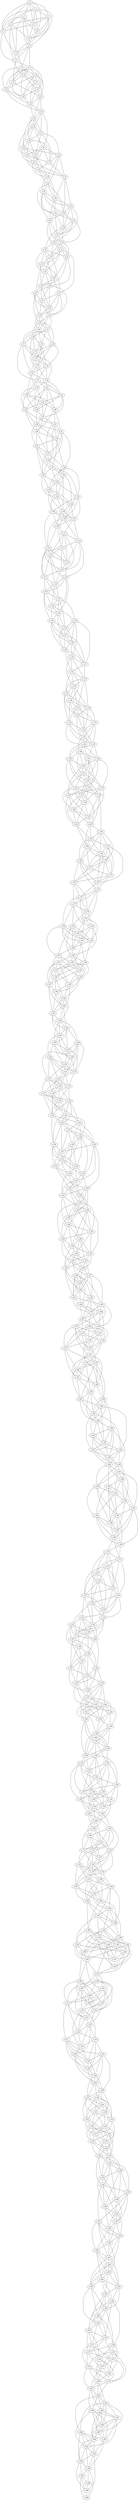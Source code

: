 graph grafoBarabasi_500_7  {
n_0;
n_1;
n_2;
n_3;
n_4;
n_5;
n_6;
n_7;
n_8;
n_9;
n_10;
n_11;
n_12;
n_13;
n_14;
n_15;
n_16;
n_17;
n_18;
n_19;
n_20;
n_21;
n_22;
n_23;
n_24;
n_25;
n_26;
n_27;
n_28;
n_29;
n_30;
n_31;
n_32;
n_33;
n_34;
n_35;
n_36;
n_37;
n_38;
n_39;
n_40;
n_41;
n_42;
n_43;
n_44;
n_45;
n_46;
n_47;
n_48;
n_49;
n_50;
n_51;
n_52;
n_53;
n_54;
n_55;
n_56;
n_57;
n_58;
n_59;
n_60;
n_61;
n_62;
n_63;
n_64;
n_65;
n_66;
n_67;
n_68;
n_69;
n_70;
n_71;
n_72;
n_73;
n_74;
n_75;
n_76;
n_77;
n_78;
n_79;
n_80;
n_81;
n_82;
n_83;
n_84;
n_85;
n_86;
n_87;
n_88;
n_89;
n_90;
n_91;
n_92;
n_93;
n_94;
n_95;
n_96;
n_97;
n_98;
n_99;
n_100;
n_101;
n_102;
n_103;
n_104;
n_105;
n_106;
n_107;
n_108;
n_109;
n_110;
n_111;
n_112;
n_113;
n_114;
n_115;
n_116;
n_117;
n_118;
n_119;
n_120;
n_121;
n_122;
n_123;
n_124;
n_125;
n_126;
n_127;
n_128;
n_129;
n_130;
n_131;
n_132;
n_133;
n_134;
n_135;
n_136;
n_137;
n_138;
n_139;
n_140;
n_141;
n_142;
n_143;
n_144;
n_145;
n_146;
n_147;
n_148;
n_149;
n_150;
n_151;
n_152;
n_153;
n_154;
n_155;
n_156;
n_157;
n_158;
n_159;
n_160;
n_161;
n_162;
n_163;
n_164;
n_165;
n_166;
n_167;
n_168;
n_169;
n_170;
n_171;
n_172;
n_173;
n_174;
n_175;
n_176;
n_177;
n_178;
n_179;
n_180;
n_181;
n_182;
n_183;
n_184;
n_185;
n_186;
n_187;
n_188;
n_189;
n_190;
n_191;
n_192;
n_193;
n_194;
n_195;
n_196;
n_197;
n_198;
n_199;
n_200;
n_201;
n_202;
n_203;
n_204;
n_205;
n_206;
n_207;
n_208;
n_209;
n_210;
n_211;
n_212;
n_213;
n_214;
n_215;
n_216;
n_217;
n_218;
n_219;
n_220;
n_221;
n_222;
n_223;
n_224;
n_225;
n_226;
n_227;
n_228;
n_229;
n_230;
n_231;
n_232;
n_233;
n_234;
n_235;
n_236;
n_237;
n_238;
n_239;
n_240;
n_241;
n_242;
n_243;
n_244;
n_245;
n_246;
n_247;
n_248;
n_249;
n_250;
n_251;
n_252;
n_253;
n_254;
n_255;
n_256;
n_257;
n_258;
n_259;
n_260;
n_261;
n_262;
n_263;
n_264;
n_265;
n_266;
n_267;
n_268;
n_269;
n_270;
n_271;
n_272;
n_273;
n_274;
n_275;
n_276;
n_277;
n_278;
n_279;
n_280;
n_281;
n_282;
n_283;
n_284;
n_285;
n_286;
n_287;
n_288;
n_289;
n_290;
n_291;
n_292;
n_293;
n_294;
n_295;
n_296;
n_297;
n_298;
n_299;
n_300;
n_301;
n_302;
n_303;
n_304;
n_305;
n_306;
n_307;
n_308;
n_309;
n_310;
n_311;
n_312;
n_313;
n_314;
n_315;
n_316;
n_317;
n_318;
n_319;
n_320;
n_321;
n_322;
n_323;
n_324;
n_325;
n_326;
n_327;
n_328;
n_329;
n_330;
n_331;
n_332;
n_333;
n_334;
n_335;
n_336;
n_337;
n_338;
n_339;
n_340;
n_341;
n_342;
n_343;
n_344;
n_345;
n_346;
n_347;
n_348;
n_349;
n_350;
n_351;
n_352;
n_353;
n_354;
n_355;
n_356;
n_357;
n_358;
n_359;
n_360;
n_361;
n_362;
n_363;
n_364;
n_365;
n_366;
n_367;
n_368;
n_369;
n_370;
n_371;
n_372;
n_373;
n_374;
n_375;
n_376;
n_377;
n_378;
n_379;
n_380;
n_381;
n_382;
n_383;
n_384;
n_385;
n_386;
n_387;
n_388;
n_389;
n_390;
n_391;
n_392;
n_393;
n_394;
n_395;
n_396;
n_397;
n_398;
n_399;
n_400;
n_401;
n_402;
n_403;
n_404;
n_405;
n_406;
n_407;
n_408;
n_409;
n_410;
n_411;
n_412;
n_413;
n_414;
n_415;
n_416;
n_417;
n_418;
n_419;
n_420;
n_421;
n_422;
n_423;
n_424;
n_425;
n_426;
n_427;
n_428;
n_429;
n_430;
n_431;
n_432;
n_433;
n_434;
n_435;
n_436;
n_437;
n_438;
n_439;
n_440;
n_441;
n_442;
n_443;
n_444;
n_445;
n_446;
n_447;
n_448;
n_449;
n_450;
n_451;
n_452;
n_453;
n_454;
n_455;
n_456;
n_457;
n_458;
n_459;
n_460;
n_461;
n_462;
n_463;
n_464;
n_465;
n_466;
n_467;
n_468;
n_469;
n_470;
n_471;
n_472;
n_473;
n_474;
n_475;
n_476;
n_477;
n_478;
n_479;
n_480;
n_481;
n_482;
n_483;
n_484;
n_485;
n_486;
n_487;
n_488;
n_489;
n_490;
n_491;
n_492;
n_493;
n_494;
n_495;
n_496;
n_497;
n_498;
n_499;
n_0 -- n_1;
n_0 -- n_2;
n_0 -- n_3;
n_0 -- n_4;
n_0 -- n_5;
n_0 -- n_6;
n_0 -- n_7;
n_1 -- n_5;
n_1 -- n_6;
n_1 -- n_7;
n_1 -- n_8;
n_1 -- n_9;
n_1 -- n_10;
n_2 -- n_3;
n_2 -- n_4;
n_2 -- n_5;
n_2 -- n_6;
n_2 -- n_7;
n_2 -- n_8;
n_3 -- n_4;
n_3 -- n_5;
n_3 -- n_6;
n_3 -- n_8;
n_3 -- n_9;
n_4 -- n_7;
n_4 -- n_8;
n_4 -- n_10;
n_4 -- n_11;
n_5 -- n_6;
n_5 -- n_7;
n_5 -- n_8;
n_6 -- n_8;
n_6 -- n_10;
n_7 -- n_10;
n_7 -- n_11;
n_8 -- n_9;
n_9 -- n_10;
n_9 -- n_11;
n_9 -- n_12;
n_9 -- n_13;
n_10 -- n_11;
n_10 -- n_12;
n_11 -- n_13;
n_11 -- n_14;
n_11 -- n_15;
n_12 -- n_14;
n_12 -- n_15;
n_12 -- n_16;
n_12 -- n_17;
n_12 -- n_18;
n_13 -- n_14;
n_13 -- n_15;
n_13 -- n_16;
n_13 -- n_18;
n_13 -- n_19;
n_14 -- n_15;
n_14 -- n_17;
n_14 -- n_19;
n_14 -- n_20;
n_15 -- n_18;
n_15 -- n_20;
n_15 -- n_21;
n_16 -- n_17;
n_16 -- n_18;
n_16 -- n_19;
n_16 -- n_20;
n_16 -- n_21;
n_17 -- n_19;
n_17 -- n_20;
n_17 -- n_21;
n_17 -- n_22;
n_18 -- n_20;
n_18 -- n_22;
n_18 -- n_23;
n_19 -- n_20;
n_19 -- n_21;
n_19 -- n_22;
n_20 -- n_22;
n_21 -- n_22;
n_21 -- n_23;
n_21 -- n_24;
n_22 -- n_23;
n_22 -- n_24;
n_23 -- n_24;
n_23 -- n_25;
n_23 -- n_26;
n_23 -- n_27;
n_24 -- n_25;
n_24 -- n_27;
n_24 -- n_28;
n_24 -- n_29;
n_25 -- n_26;
n_25 -- n_27;
n_25 -- n_28;
n_25 -- n_29;
n_25 -- n_30;
n_26 -- n_30;
n_26 -- n_31;
n_26 -- n_32;
n_26 -- n_33;
n_26 -- n_34;
n_27 -- n_28;
n_27 -- n_31;
n_27 -- n_32;
n_27 -- n_33;
n_28 -- n_29;
n_28 -- n_30;
n_28 -- n_31;
n_28 -- n_33;
n_29 -- n_30;
n_29 -- n_31;
n_29 -- n_32;
n_29 -- n_34;
n_30 -- n_33;
n_30 -- n_34;
n_30 -- n_35;
n_31 -- n_34;
n_31 -- n_35;
n_31 -- n_36;
n_32 -- n_33;
n_32 -- n_36;
n_32 -- n_37;
n_32 -- n_38;
n_33 -- n_35;
n_33 -- n_37;
n_34 -- n_35;
n_34 -- n_36;
n_34 -- n_37;
n_35 -- n_36;
n_35 -- n_37;
n_35 -- n_38;
n_36 -- n_38;
n_36 -- n_39;
n_36 -- n_40;
n_37 -- n_40;
n_37 -- n_41;
n_37 -- n_42;
n_38 -- n_39;
n_38 -- n_40;
n_38 -- n_42;
n_38 -- n_43;
n_39 -- n_40;
n_39 -- n_41;
n_39 -- n_42;
n_39 -- n_43;
n_39 -- n_44;
n_40 -- n_41;
n_40 -- n_43;
n_40 -- n_44;
n_41 -- n_42;
n_41 -- n_45;
n_41 -- n_46;
n_41 -- n_47;
n_42 -- n_44;
n_42 -- n_45;
n_42 -- n_46;
n_43 -- n_44;
n_43 -- n_45;
n_43 -- n_46;
n_43 -- n_47;
n_44 -- n_47;
n_44 -- n_48;
n_44 -- n_49;
n_45 -- n_46;
n_45 -- n_47;
n_45 -- n_48;
n_45 -- n_49;
n_46 -- n_47;
n_46 -- n_49;
n_46 -- n_50;
n_47 -- n_48;
n_47 -- n_49;
n_48 -- n_50;
n_48 -- n_51;
n_48 -- n_52;
n_48 -- n_53;
n_49 -- n_51;
n_49 -- n_52;
n_49 -- n_53;
n_50 -- n_52;
n_50 -- n_53;
n_50 -- n_54;
n_50 -- n_55;
n_50 -- n_56;
n_51 -- n_52;
n_51 -- n_53;
n_51 -- n_54;
n_51 -- n_55;
n_51 -- n_57;
n_52 -- n_56;
n_52 -- n_58;
n_52 -- n_59;
n_53 -- n_54;
n_53 -- n_55;
n_53 -- n_56;
n_54 -- n_55;
n_54 -- n_57;
n_54 -- n_59;
n_54 -- n_60;
n_55 -- n_56;
n_55 -- n_58;
n_55 -- n_59;
n_56 -- n_57;
n_56 -- n_58;
n_56 -- n_59;
n_57 -- n_61;
n_57 -- n_62;
n_57 -- n_63;
n_57 -- n_64;
n_58 -- n_60;
n_58 -- n_61;
n_58 -- n_62;
n_58 -- n_63;
n_59 -- n_60;
n_59 -- n_61;
n_59 -- n_62;
n_60 -- n_61;
n_60 -- n_62;
n_60 -- n_64;
n_60 -- n_65;
n_61 -- n_62;
n_61 -- n_63;
n_61 -- n_64;
n_62 -- n_63;
n_62 -- n_64;
n_63 -- n_65;
n_63 -- n_66;
n_63 -- n_67;
n_64 -- n_65;
n_64 -- n_66;
n_64 -- n_67;
n_65 -- n_66;
n_65 -- n_67;
n_65 -- n_68;
n_65 -- n_69;
n_66 -- n_68;
n_66 -- n_69;
n_66 -- n_70;
n_66 -- n_71;
n_67 -- n_68;
n_67 -- n_69;
n_67 -- n_70;
n_67 -- n_71;
n_68 -- n_70;
n_68 -- n_71;
n_68 -- n_72;
n_68 -- n_73;
n_69 -- n_72;
n_69 -- n_73;
n_69 -- n_74;
n_69 -- n_75;
n_70 -- n_72;
n_70 -- n_73;
n_70 -- n_74;
n_70 -- n_75;
n_71 -- n_72;
n_71 -- n_76;
n_71 -- n_77;
n_71 -- n_78;
n_72 -- n_73;
n_72 -- n_74;
n_72 -- n_75;
n_73 -- n_74;
n_73 -- n_75;
n_73 -- n_76;
n_74 -- n_76;
n_74 -- n_77;
n_74 -- n_78;
n_75 -- n_76;
n_75 -- n_77;
n_75 -- n_78;
n_76 -- n_78;
n_76 -- n_79;
n_76 -- n_80;
n_77 -- n_79;
n_77 -- n_80;
n_77 -- n_81;
n_77 -- n_82;
n_78 -- n_79;
n_78 -- n_81;
n_78 -- n_82;
n_79 -- n_80;
n_79 -- n_83;
n_79 -- n_84;
n_79 -- n_85;
n_80 -- n_83;
n_80 -- n_84;
n_80 -- n_85;
n_80 -- n_86;
n_81 -- n_82;
n_81 -- n_84;
n_81 -- n_85;
n_81 -- n_86;
n_81 -- n_87;
n_82 -- n_83;
n_82 -- n_84;
n_82 -- n_86;
n_82 -- n_87;
n_83 -- n_84;
n_83 -- n_85;
n_83 -- n_86;
n_83 -- n_87;
n_84 -- n_87;
n_84 -- n_88;
n_85 -- n_88;
n_85 -- n_89;
n_85 -- n_90;
n_86 -- n_89;
n_86 -- n_90;
n_86 -- n_91;
n_87 -- n_88;
n_87 -- n_89;
n_87 -- n_90;
n_88 -- n_89;
n_88 -- n_91;
n_88 -- n_92;
n_88 -- n_93;
n_89 -- n_92;
n_89 -- n_93;
n_89 -- n_94;
n_90 -- n_91;
n_90 -- n_92;
n_90 -- n_94;
n_90 -- n_95;
n_91 -- n_92;
n_91 -- n_94;
n_91 -- n_95;
n_91 -- n_96;
n_92 -- n_93;
n_92 -- n_96;
n_92 -- n_97;
n_93 -- n_94;
n_93 -- n_95;
n_93 -- n_97;
n_93 -- n_98;
n_94 -- n_95;
n_94 -- n_96;
n_94 -- n_98;
n_95 -- n_97;
n_95 -- n_98;
n_95 -- n_99;
n_96 -- n_99;
n_96 -- n_100;
n_96 -- n_101;
n_96 -- n_102;
n_97 -- n_98;
n_97 -- n_99;
n_97 -- n_100;
n_97 -- n_101;
n_98 -- n_100;
n_98 -- n_102;
n_98 -- n_103;
n_99 -- n_100;
n_99 -- n_103;
n_99 -- n_104;
n_99 -- n_105;
n_100 -- n_101;
n_100 -- n_102;
n_100 -- n_103;
n_101 -- n_104;
n_101 -- n_106;
n_101 -- n_107;
n_101 -- n_108;
n_102 -- n_103;
n_102 -- n_104;
n_102 -- n_105;
n_102 -- n_106;
n_103 -- n_104;
n_103 -- n_105;
n_103 -- n_106;
n_104 -- n_105;
n_104 -- n_107;
n_104 -- n_108;
n_105 -- n_107;
n_105 -- n_108;
n_105 -- n_109;
n_106 -- n_107;
n_106 -- n_108;
n_106 -- n_109;
n_106 -- n_110;
n_107 -- n_109;
n_107 -- n_111;
n_107 -- n_112;
n_108 -- n_109;
n_108 -- n_110;
n_108 -- n_112;
n_109 -- n_110;
n_109 -- n_111;
n_109 -- n_113;
n_110 -- n_114;
n_110 -- n_115;
n_110 -- n_116;
n_110 -- n_117;
n_111 -- n_112;
n_111 -- n_113;
n_111 -- n_114;
n_111 -- n_115;
n_111 -- n_116;
n_112 -- n_113;
n_112 -- n_115;
n_112 -- n_116;
n_112 -- n_118;
n_113 -- n_114;
n_113 -- n_115;
n_113 -- n_116;
n_113 -- n_117;
n_114 -- n_115;
n_114 -- n_117;
n_114 -- n_118;
n_114 -- n_119;
n_115 -- n_116;
n_115 -- n_118;
n_116 -- n_117;
n_116 -- n_119;
n_117 -- n_119;
n_117 -- n_120;
n_117 -- n_121;
n_118 -- n_119;
n_118 -- n_120;
n_118 -- n_122;
n_118 -- n_123;
n_119 -- n_120;
n_119 -- n_121;
n_119 -- n_122;
n_120 -- n_121;
n_120 -- n_122;
n_120 -- n_123;
n_120 -- n_124;
n_121 -- n_122;
n_121 -- n_123;
n_121 -- n_125;
n_121 -- n_126;
n_122 -- n_123;
n_122 -- n_124;
n_122 -- n_125;
n_123 -- n_124;
n_123 -- n_126;
n_123 -- n_127;
n_124 -- n_126;
n_124 -- n_127;
n_124 -- n_128;
n_124 -- n_129;
n_125 -- n_126;
n_125 -- n_127;
n_125 -- n_128;
n_125 -- n_130;
n_125 -- n_131;
n_126 -- n_127;
n_126 -- n_128;
n_126 -- n_129;
n_127 -- n_128;
n_127 -- n_129;
n_127 -- n_131;
n_128 -- n_129;
n_128 -- n_130;
n_128 -- n_131;
n_129 -- n_130;
n_129 -- n_131;
n_129 -- n_132;
n_130 -- n_131;
n_130 -- n_132;
n_130 -- n_133;
n_130 -- n_134;
n_131 -- n_132;
n_131 -- n_133;
n_132 -- n_133;
n_132 -- n_134;
n_132 -- n_135;
n_132 -- n_136;
n_133 -- n_134;
n_133 -- n_135;
n_133 -- n_137;
n_133 -- n_138;
n_134 -- n_135;
n_134 -- n_136;
n_134 -- n_137;
n_134 -- n_138;
n_135 -- n_136;
n_135 -- n_138;
n_135 -- n_139;
n_135 -- n_140;
n_136 -- n_137;
n_136 -- n_138;
n_136 -- n_139;
n_136 -- n_140;
n_137 -- n_139;
n_137 -- n_140;
n_137 -- n_141;
n_137 -- n_142;
n_138 -- n_140;
n_138 -- n_141;
n_138 -- n_142;
n_139 -- n_142;
n_139 -- n_143;
n_139 -- n_144;
n_139 -- n_145;
n_140 -- n_141;
n_140 -- n_142;
n_140 -- n_143;
n_141 -- n_142;
n_141 -- n_143;
n_141 -- n_144;
n_141 -- n_145;
n_142 -- n_143;
n_142 -- n_145;
n_143 -- n_144;
n_143 -- n_145;
n_143 -- n_146;
n_144 -- n_146;
n_144 -- n_147;
n_144 -- n_148;
n_144 -- n_149;
n_145 -- n_147;
n_145 -- n_148;
n_145 -- n_149;
n_146 -- n_147;
n_146 -- n_148;
n_146 -- n_149;
n_146 -- n_150;
n_146 -- n_151;
n_147 -- n_150;
n_147 -- n_151;
n_147 -- n_152;
n_147 -- n_153;
n_148 -- n_150;
n_148 -- n_152;
n_148 -- n_153;
n_148 -- n_154;
n_149 -- n_150;
n_149 -- n_152;
n_149 -- n_154;
n_149 -- n_155;
n_150 -- n_151;
n_150 -- n_155;
n_150 -- n_156;
n_151 -- n_152;
n_151 -- n_154;
n_151 -- n_155;
n_151 -- n_156;
n_152 -- n_153;
n_152 -- n_157;
n_152 -- n_158;
n_153 -- n_156;
n_153 -- n_157;
n_153 -- n_158;
n_153 -- n_159;
n_154 -- n_157;
n_154 -- n_158;
n_154 -- n_159;
n_154 -- n_160;
n_155 -- n_156;
n_155 -- n_158;
n_155 -- n_159;
n_155 -- n_161;
n_156 -- n_160;
n_156 -- n_161;
n_156 -- n_162;
n_157 -- n_159;
n_157 -- n_160;
n_157 -- n_162;
n_157 -- n_163;
n_158 -- n_161;
n_158 -- n_163;
n_158 -- n_164;
n_159 -- n_160;
n_159 -- n_161;
n_159 -- n_162;
n_160 -- n_161;
n_160 -- n_162;
n_160 -- n_163;
n_161 -- n_162;
n_161 -- n_163;
n_162 -- n_165;
n_162 -- n_166;
n_163 -- n_164;
n_163 -- n_165;
n_163 -- n_166;
n_164 -- n_165;
n_164 -- n_167;
n_164 -- n_168;
n_164 -- n_169;
n_164 -- n_170;
n_165 -- n_166;
n_165 -- n_167;
n_165 -- n_168;
n_165 -- n_169;
n_166 -- n_168;
n_166 -- n_169;
n_166 -- n_171;
n_166 -- n_172;
n_167 -- n_169;
n_167 -- n_170;
n_167 -- n_171;
n_167 -- n_172;
n_167 -- n_173;
n_168 -- n_171;
n_168 -- n_173;
n_168 -- n_174;
n_168 -- n_175;
n_169 -- n_170;
n_169 -- n_171;
n_169 -- n_173;
n_170 -- n_171;
n_170 -- n_172;
n_170 -- n_173;
n_170 -- n_174;
n_171 -- n_172;
n_171 -- n_174;
n_172 -- n_173;
n_172 -- n_174;
n_172 -- n_175;
n_173 -- n_175;
n_173 -- n_176;
n_174 -- n_176;
n_174 -- n_177;
n_174 -- n_178;
n_175 -- n_176;
n_175 -- n_177;
n_175 -- n_178;
n_175 -- n_179;
n_176 -- n_177;
n_176 -- n_178;
n_176 -- n_179;
n_176 -- n_180;
n_177 -- n_178;
n_177 -- n_180;
n_177 -- n_181;
n_177 -- n_182;
n_178 -- n_179;
n_178 -- n_181;
n_178 -- n_182;
n_179 -- n_182;
n_179 -- n_183;
n_179 -- n_184;
n_179 -- n_185;
n_180 -- n_183;
n_180 -- n_184;
n_180 -- n_185;
n_180 -- n_186;
n_180 -- n_187;
n_181 -- n_183;
n_181 -- n_184;
n_181 -- n_186;
n_181 -- n_187;
n_181 -- n_188;
n_182 -- n_183;
n_182 -- n_184;
n_182 -- n_185;
n_182 -- n_188;
n_183 -- n_184;
n_183 -- n_185;
n_183 -- n_186;
n_184 -- n_186;
n_184 -- n_189;
n_185 -- n_186;
n_185 -- n_189;
n_185 -- n_190;
n_186 -- n_187;
n_186 -- n_188;
n_187 -- n_190;
n_187 -- n_191;
n_187 -- n_192;
n_187 -- n_193;
n_188 -- n_189;
n_188 -- n_190;
n_188 -- n_191;
n_188 -- n_192;
n_189 -- n_192;
n_189 -- n_193;
n_189 -- n_194;
n_189 -- n_195;
n_190 -- n_192;
n_190 -- n_193;
n_190 -- n_194;
n_190 -- n_195;
n_191 -- n_193;
n_191 -- n_194;
n_191 -- n_195;
n_191 -- n_196;
n_191 -- n_197;
n_192 -- n_195;
n_192 -- n_196;
n_192 -- n_197;
n_193 -- n_194;
n_193 -- n_196;
n_193 -- n_197;
n_194 -- n_197;
n_194 -- n_198;
n_194 -- n_199;
n_195 -- n_196;
n_195 -- n_198;
n_195 -- n_199;
n_196 -- n_198;
n_196 -- n_199;
n_196 -- n_200;
n_197 -- n_198;
n_197 -- n_200;
n_197 -- n_201;
n_198 -- n_199;
n_198 -- n_200;
n_198 -- n_201;
n_199 -- n_200;
n_199 -- n_201;
n_199 -- n_202;
n_200 -- n_201;
n_200 -- n_202;
n_200 -- n_203;
n_201 -- n_202;
n_201 -- n_203;
n_201 -- n_204;
n_202 -- n_203;
n_202 -- n_204;
n_202 -- n_205;
n_202 -- n_206;
n_203 -- n_204;
n_203 -- n_205;
n_203 -- n_206;
n_203 -- n_207;
n_204 -- n_205;
n_204 -- n_207;
n_204 -- n_208;
n_204 -- n_209;
n_205 -- n_207;
n_205 -- n_208;
n_205 -- n_209;
n_205 -- n_210;
n_206 -- n_207;
n_206 -- n_209;
n_206 -- n_211;
n_206 -- n_212;
n_206 -- n_213;
n_207 -- n_209;
n_207 -- n_210;
n_207 -- n_211;
n_208 -- n_210;
n_208 -- n_211;
n_208 -- n_212;
n_208 -- n_213;
n_208 -- n_214;
n_209 -- n_210;
n_209 -- n_211;
n_209 -- n_212;
n_210 -- n_211;
n_210 -- n_212;
n_210 -- n_213;
n_211 -- n_214;
n_211 -- n_215;
n_212 -- n_214;
n_212 -- n_215;
n_212 -- n_216;
n_213 -- n_215;
n_213 -- n_216;
n_213 -- n_217;
n_213 -- n_218;
n_214 -- n_215;
n_214 -- n_216;
n_214 -- n_217;
n_214 -- n_218;
n_215 -- n_218;
n_215 -- n_219;
n_215 -- n_220;
n_216 -- n_217;
n_216 -- n_218;
n_216 -- n_219;
n_216 -- n_220;
n_217 -- n_219;
n_217 -- n_220;
n_217 -- n_221;
n_217 -- n_222;
n_218 -- n_219;
n_218 -- n_221;
n_218 -- n_222;
n_219 -- n_221;
n_219 -- n_222;
n_219 -- n_223;
n_220 -- n_221;
n_220 -- n_223;
n_220 -- n_224;
n_220 -- n_225;
n_221 -- n_222;
n_221 -- n_223;
n_221 -- n_224;
n_222 -- n_224;
n_222 -- n_225;
n_222 -- n_226;
n_223 -- n_225;
n_223 -- n_226;
n_223 -- n_227;
n_223 -- n_228;
n_224 -- n_227;
n_224 -- n_228;
n_224 -- n_229;
n_224 -- n_230;
n_225 -- n_226;
n_225 -- n_227;
n_225 -- n_230;
n_225 -- n_231;
n_226 -- n_231;
n_226 -- n_232;
n_226 -- n_233;
n_226 -- n_234;
n_227 -- n_228;
n_227 -- n_229;
n_227 -- n_230;
n_227 -- n_231;
n_228 -- n_229;
n_228 -- n_233;
n_228 -- n_234;
n_228 -- n_235;
n_229 -- n_231;
n_229 -- n_232;
n_229 -- n_234;
n_229 -- n_236;
n_230 -- n_231;
n_230 -- n_235;
n_230 -- n_237;
n_230 -- n_238;
n_231 -- n_232;
n_231 -- n_233;
n_232 -- n_233;
n_232 -- n_234;
n_232 -- n_235;
n_232 -- n_236;
n_233 -- n_236;
n_233 -- n_238;
n_233 -- n_239;
n_234 -- n_235;
n_234 -- n_236;
n_234 -- n_237;
n_235 -- n_237;
n_235 -- n_238;
n_235 -- n_239;
n_236 -- n_237;
n_236 -- n_240;
n_236 -- n_241;
n_237 -- n_239;
n_237 -- n_240;
n_237 -- n_241;
n_238 -- n_240;
n_238 -- n_241;
n_238 -- n_242;
n_238 -- n_243;
n_239 -- n_240;
n_239 -- n_241;
n_239 -- n_242;
n_239 -- n_243;
n_240 -- n_242;
n_240 -- n_243;
n_240 -- n_244;
n_241 -- n_244;
n_241 -- n_245;
n_241 -- n_246;
n_242 -- n_243;
n_242 -- n_245;
n_242 -- n_247;
n_242 -- n_248;
n_243 -- n_245;
n_243 -- n_246;
n_243 -- n_247;
n_244 -- n_245;
n_244 -- n_247;
n_244 -- n_249;
n_244 -- n_250;
n_244 -- n_251;
n_245 -- n_246;
n_245 -- n_248;
n_245 -- n_249;
n_246 -- n_247;
n_246 -- n_248;
n_246 -- n_249;
n_246 -- n_250;
n_247 -- n_248;
n_247 -- n_251;
n_247 -- n_252;
n_248 -- n_250;
n_248 -- n_253;
n_248 -- n_254;
n_249 -- n_250;
n_249 -- n_251;
n_249 -- n_252;
n_249 -- n_253;
n_250 -- n_251;
n_250 -- n_252;
n_250 -- n_255;
n_251 -- n_253;
n_251 -- n_254;
n_251 -- n_256;
n_252 -- n_253;
n_252 -- n_254;
n_252 -- n_255;
n_252 -- n_256;
n_253 -- n_255;
n_253 -- n_256;
n_253 -- n_257;
n_254 -- n_255;
n_254 -- n_256;
n_254 -- n_257;
n_254 -- n_258;
n_255 -- n_259;
n_255 -- n_260;
n_255 -- n_261;
n_256 -- n_257;
n_256 -- n_258;
n_256 -- n_259;
n_257 -- n_259;
n_257 -- n_260;
n_257 -- n_262;
n_257 -- n_263;
n_258 -- n_259;
n_258 -- n_260;
n_258 -- n_261;
n_258 -- n_262;
n_258 -- n_263;
n_259 -- n_260;
n_259 -- n_261;
n_259 -- n_264;
n_260 -- n_261;
n_260 -- n_262;
n_260 -- n_264;
n_261 -- n_263;
n_261 -- n_264;
n_261 -- n_265;
n_262 -- n_264;
n_262 -- n_265;
n_262 -- n_266;
n_262 -- n_267;
n_263 -- n_265;
n_263 -- n_266;
n_263 -- n_268;
n_263 -- n_269;
n_264 -- n_265;
n_264 -- n_266;
n_264 -- n_267;
n_265 -- n_267;
n_265 -- n_268;
n_265 -- n_269;
n_266 -- n_267;
n_266 -- n_269;
n_266 -- n_270;
n_266 -- n_271;
n_267 -- n_269;
n_267 -- n_270;
n_267 -- n_272;
n_268 -- n_271;
n_268 -- n_272;
n_268 -- n_273;
n_268 -- n_274;
n_268 -- n_275;
n_269 -- n_271;
n_269 -- n_273;
n_269 -- n_274;
n_270 -- n_271;
n_270 -- n_272;
n_270 -- n_275;
n_270 -- n_276;
n_270 -- n_277;
n_271 -- n_273;
n_271 -- n_274;
n_271 -- n_276;
n_272 -- n_273;
n_272 -- n_274;
n_272 -- n_275;
n_272 -- n_276;
n_273 -- n_275;
n_273 -- n_276;
n_273 -- n_278;
n_274 -- n_276;
n_274 -- n_277;
n_274 -- n_278;
n_275 -- n_279;
n_275 -- n_280;
n_275 -- n_281;
n_276 -- n_277;
n_276 -- n_279;
n_277 -- n_279;
n_277 -- n_280;
n_277 -- n_281;
n_277 -- n_282;
n_278 -- n_280;
n_278 -- n_281;
n_278 -- n_282;
n_278 -- n_283;
n_278 -- n_284;
n_279 -- n_280;
n_279 -- n_282;
n_279 -- n_284;
n_279 -- n_285;
n_280 -- n_281;
n_280 -- n_282;
n_280 -- n_285;
n_281 -- n_282;
n_281 -- n_283;
n_281 -- n_285;
n_282 -- n_283;
n_282 -- n_284;
n_283 -- n_285;
n_283 -- n_286;
n_283 -- n_287;
n_283 -- n_288;
n_284 -- n_286;
n_284 -- n_287;
n_284 -- n_288;
n_284 -- n_289;
n_285 -- n_286;
n_285 -- n_287;
n_285 -- n_288;
n_286 -- n_287;
n_286 -- n_290;
n_286 -- n_291;
n_286 -- n_292;
n_287 -- n_288;
n_287 -- n_292;
n_287 -- n_293;
n_288 -- n_289;
n_288 -- n_290;
n_288 -- n_291;
n_289 -- n_290;
n_289 -- n_291;
n_289 -- n_293;
n_289 -- n_294;
n_289 -- n_295;
n_290 -- n_291;
n_290 -- n_292;
n_290 -- n_293;
n_290 -- n_294;
n_291 -- n_292;
n_291 -- n_293;
n_291 -- n_294;
n_292 -- n_294;
n_292 -- n_295;
n_292 -- n_296;
n_293 -- n_294;
n_293 -- n_295;
n_293 -- n_296;
n_294 -- n_295;
n_294 -- n_296;
n_295 -- n_297;
n_295 -- n_298;
n_295 -- n_299;
n_296 -- n_297;
n_296 -- n_298;
n_296 -- n_299;
n_296 -- n_300;
n_297 -- n_298;
n_297 -- n_299;
n_297 -- n_301;
n_297 -- n_302;
n_297 -- n_303;
n_298 -- n_300;
n_298 -- n_301;
n_298 -- n_302;
n_298 -- n_303;
n_299 -- n_301;
n_299 -- n_304;
n_299 -- n_305;
n_299 -- n_306;
n_300 -- n_301;
n_300 -- n_302;
n_300 -- n_304;
n_300 -- n_305;
n_300 -- n_306;
n_301 -- n_302;
n_301 -- n_304;
n_301 -- n_305;
n_302 -- n_303;
n_302 -- n_306;
n_302 -- n_307;
n_303 -- n_305;
n_303 -- n_307;
n_303 -- n_308;
n_303 -- n_309;
n_304 -- n_306;
n_304 -- n_307;
n_304 -- n_308;
n_304 -- n_309;
n_305 -- n_306;
n_305 -- n_307;
n_305 -- n_309;
n_306 -- n_307;
n_306 -- n_308;
n_307 -- n_308;
n_307 -- n_309;
n_308 -- n_309;
n_308 -- n_310;
n_308 -- n_311;
n_309 -- n_310;
n_309 -- n_311;
n_310 -- n_311;
n_310 -- n_312;
n_310 -- n_313;
n_310 -- n_314;
n_310 -- n_315;
n_311 -- n_312;
n_311 -- n_313;
n_311 -- n_315;
n_311 -- n_316;
n_312 -- n_313;
n_312 -- n_314;
n_312 -- n_315;
n_312 -- n_316;
n_312 -- n_317;
n_313 -- n_314;
n_313 -- n_317;
n_313 -- n_318;
n_313 -- n_319;
n_314 -- n_315;
n_314 -- n_317;
n_314 -- n_318;
n_314 -- n_319;
n_315 -- n_316;
n_315 -- n_317;
n_315 -- n_319;
n_316 -- n_318;
n_316 -- n_319;
n_316 -- n_320;
n_316 -- n_321;
n_317 -- n_319;
n_317 -- n_321;
n_317 -- n_322;
n_318 -- n_319;
n_318 -- n_320;
n_318 -- n_322;
n_318 -- n_323;
n_319 -- n_320;
n_320 -- n_322;
n_320 -- n_324;
n_320 -- n_325;
n_320 -- n_326;
n_321 -- n_322;
n_321 -- n_323;
n_321 -- n_324;
n_321 -- n_325;
n_321 -- n_326;
n_322 -- n_324;
n_322 -- n_325;
n_322 -- n_326;
n_323 -- n_324;
n_323 -- n_325;
n_323 -- n_326;
n_323 -- n_327;
n_323 -- n_328;
n_324 -- n_327;
n_324 -- n_328;
n_324 -- n_329;
n_325 -- n_326;
n_325 -- n_327;
n_325 -- n_328;
n_326 -- n_329;
n_326 -- n_330;
n_327 -- n_328;
n_327 -- n_330;
n_327 -- n_331;
n_327 -- n_332;
n_328 -- n_329;
n_328 -- n_331;
n_328 -- n_332;
n_329 -- n_330;
n_329 -- n_331;
n_329 -- n_332;
n_329 -- n_333;
n_330 -- n_333;
n_330 -- n_334;
n_330 -- n_335;
n_330 -- n_336;
n_331 -- n_332;
n_331 -- n_333;
n_331 -- n_335;
n_331 -- n_336;
n_332 -- n_333;
n_332 -- n_335;
n_332 -- n_336;
n_333 -- n_334;
n_333 -- n_335;
n_333 -- n_336;
n_334 -- n_336;
n_334 -- n_337;
n_334 -- n_338;
n_334 -- n_339;
n_334 -- n_340;
n_335 -- n_337;
n_335 -- n_338;
n_335 -- n_339;
n_336 -- n_337;
n_336 -- n_339;
n_337 -- n_338;
n_337 -- n_340;
n_337 -- n_341;
n_337 -- n_342;
n_338 -- n_341;
n_338 -- n_342;
n_338 -- n_343;
n_338 -- n_344;
n_339 -- n_341;
n_339 -- n_342;
n_339 -- n_343;
n_339 -- n_344;
n_340 -- n_341;
n_340 -- n_342;
n_340 -- n_343;
n_340 -- n_344;
n_340 -- n_345;
n_341 -- n_343;
n_341 -- n_344;
n_341 -- n_346;
n_342 -- n_343;
n_342 -- n_345;
n_342 -- n_346;
n_343 -- n_345;
n_343 -- n_346;
n_344 -- n_347;
n_344 -- n_348;
n_344 -- n_349;
n_345 -- n_346;
n_345 -- n_347;
n_345 -- n_348;
n_345 -- n_349;
n_346 -- n_347;
n_346 -- n_348;
n_346 -- n_349;
n_347 -- n_348;
n_347 -- n_349;
n_347 -- n_350;
n_347 -- n_351;
n_348 -- n_349;
n_348 -- n_350;
n_348 -- n_351;
n_349 -- n_352;
n_349 -- n_353;
n_350 -- n_352;
n_350 -- n_353;
n_350 -- n_354;
n_350 -- n_355;
n_350 -- n_356;
n_351 -- n_353;
n_351 -- n_354;
n_351 -- n_355;
n_351 -- n_356;
n_351 -- n_357;
n_352 -- n_353;
n_352 -- n_354;
n_352 -- n_357;
n_352 -- n_358;
n_352 -- n_359;
n_353 -- n_354;
n_353 -- n_357;
n_353 -- n_358;
n_354 -- n_355;
n_354 -- n_356;
n_354 -- n_357;
n_355 -- n_359;
n_355 -- n_360;
n_355 -- n_361;
n_355 -- n_362;
n_356 -- n_357;
n_356 -- n_360;
n_356 -- n_361;
n_356 -- n_362;
n_357 -- n_359;
n_357 -- n_360;
n_358 -- n_359;
n_358 -- n_360;
n_358 -- n_361;
n_358 -- n_362;
n_358 -- n_363;
n_359 -- n_363;
n_359 -- n_364;
n_359 -- n_365;
n_360 -- n_362;
n_360 -- n_363;
n_360 -- n_365;
n_361 -- n_362;
n_361 -- n_363;
n_361 -- n_364;
n_361 -- n_366;
n_362 -- n_364;
n_362 -- n_365;
n_363 -- n_364;
n_363 -- n_365;
n_363 -- n_366;
n_364 -- n_366;
n_364 -- n_367;
n_364 -- n_368;
n_365 -- n_366;
n_365 -- n_367;
n_365 -- n_368;
n_366 -- n_368;
n_366 -- n_369;
n_366 -- n_370;
n_367 -- n_369;
n_367 -- n_370;
n_367 -- n_371;
n_367 -- n_372;
n_367 -- n_373;
n_368 -- n_369;
n_368 -- n_370;
n_368 -- n_371;
n_368 -- n_373;
n_369 -- n_370;
n_369 -- n_371;
n_369 -- n_372;
n_369 -- n_374;
n_370 -- n_371;
n_370 -- n_372;
n_370 -- n_373;
n_371 -- n_374;
n_371 -- n_375;
n_371 -- n_376;
n_372 -- n_374;
n_372 -- n_375;
n_372 -- n_376;
n_372 -- n_377;
n_373 -- n_374;
n_373 -- n_376;
n_373 -- n_377;
n_373 -- n_378;
n_374 -- n_376;
n_374 -- n_377;
n_374 -- n_378;
n_375 -- n_377;
n_375 -- n_378;
n_375 -- n_379;
n_375 -- n_380;
n_375 -- n_381;
n_376 -- n_377;
n_376 -- n_378;
n_376 -- n_381;
n_377 -- n_379;
n_377 -- n_380;
n_378 -- n_380;
n_378 -- n_381;
n_378 -- n_382;
n_379 -- n_381;
n_379 -- n_382;
n_379 -- n_383;
n_379 -- n_384;
n_379 -- n_385;
n_380 -- n_382;
n_380 -- n_383;
n_380 -- n_384;
n_380 -- n_385;
n_381 -- n_383;
n_381 -- n_384;
n_381 -- n_385;
n_382 -- n_383;
n_382 -- n_386;
n_382 -- n_387;
n_382 -- n_388;
n_383 -- n_384;
n_383 -- n_385;
n_383 -- n_386;
n_384 -- n_386;
n_384 -- n_388;
n_384 -- n_389;
n_385 -- n_387;
n_385 -- n_388;
n_385 -- n_389;
n_386 -- n_387;
n_386 -- n_388;
n_386 -- n_390;
n_386 -- n_391;
n_387 -- n_388;
n_387 -- n_390;
n_387 -- n_392;
n_387 -- n_393;
n_388 -- n_390;
n_388 -- n_391;
n_389 -- n_392;
n_389 -- n_393;
n_389 -- n_394;
n_389 -- n_395;
n_389 -- n_396;
n_390 -- n_394;
n_390 -- n_395;
n_390 -- n_396;
n_390 -- n_397;
n_391 -- n_392;
n_391 -- n_393;
n_391 -- n_394;
n_391 -- n_397;
n_391 -- n_398;
n_392 -- n_395;
n_392 -- n_396;
n_392 -- n_397;
n_392 -- n_398;
n_393 -- n_398;
n_393 -- n_399;
n_393 -- n_400;
n_393 -- n_401;
n_394 -- n_399;
n_394 -- n_400;
n_394 -- n_401;
n_394 -- n_402;
n_395 -- n_398;
n_395 -- n_400;
n_395 -- n_401;
n_395 -- n_402;
n_396 -- n_399;
n_396 -- n_401;
n_396 -- n_402;
n_396 -- n_403;
n_397 -- n_398;
n_397 -- n_399;
n_397 -- n_401;
n_397 -- n_402;
n_398 -- n_400;
n_398 -- n_404;
n_399 -- n_401;
n_399 -- n_402;
n_399 -- n_403;
n_400 -- n_403;
n_400 -- n_404;
n_400 -- n_405;
n_401 -- n_402;
n_402 -- n_403;
n_403 -- n_405;
n_403 -- n_406;
n_403 -- n_407;
n_404 -- n_407;
n_404 -- n_408;
n_404 -- n_409;
n_404 -- n_410;
n_404 -- n_411;
n_405 -- n_408;
n_405 -- n_409;
n_405 -- n_410;
n_405 -- n_411;
n_405 -- n_412;
n_406 -- n_407;
n_406 -- n_408;
n_406 -- n_409;
n_406 -- n_410;
n_406 -- n_411;
n_406 -- n_412;
n_407 -- n_408;
n_407 -- n_409;
n_407 -- n_413;
n_407 -- n_414;
n_408 -- n_409;
n_408 -- n_411;
n_408 -- n_412;
n_409 -- n_412;
n_409 -- n_413;
n_410 -- n_412;
n_410 -- n_413;
n_410 -- n_414;
n_410 -- n_415;
n_411 -- n_414;
n_411 -- n_416;
n_411 -- n_417;
n_412 -- n_414;
n_412 -- n_415;
n_413 -- n_414;
n_413 -- n_416;
n_413 -- n_418;
n_413 -- n_419;
n_414 -- n_415;
n_414 -- n_416;
n_415 -- n_416;
n_415 -- n_418;
n_415 -- n_419;
n_415 -- n_420;
n_416 -- n_417;
n_416 -- n_418;
n_416 -- n_419;
n_417 -- n_419;
n_417 -- n_420;
n_417 -- n_421;
n_417 -- n_422;
n_417 -- n_423;
n_418 -- n_419;
n_418 -- n_421;
n_418 -- n_422;
n_418 -- n_423;
n_419 -- n_420;
n_419 -- n_422;
n_420 -- n_422;
n_420 -- n_423;
n_420 -- n_424;
n_420 -- n_425;
n_421 -- n_422;
n_421 -- n_423;
n_421 -- n_424;
n_421 -- n_425;
n_421 -- n_426;
n_422 -- n_423;
n_422 -- n_424;
n_423 -- n_424;
n_423 -- n_425;
n_424 -- n_425;
n_424 -- n_426;
n_424 -- n_427;
n_425 -- n_426;
n_425 -- n_427;
n_425 -- n_428;
n_426 -- n_427;
n_426 -- n_428;
n_426 -- n_429;
n_426 -- n_430;
n_427 -- n_429;
n_427 -- n_430;
n_427 -- n_431;
n_427 -- n_432;
n_428 -- n_429;
n_428 -- n_430;
n_428 -- n_431;
n_428 -- n_432;
n_428 -- n_433;
n_429 -- n_430;
n_429 -- n_431;
n_429 -- n_432;
n_429 -- n_433;
n_430 -- n_433;
n_430 -- n_434;
n_430 -- n_435;
n_431 -- n_432;
n_431 -- n_433;
n_431 -- n_434;
n_431 -- n_435;
n_432 -- n_434;
n_432 -- n_436;
n_432 -- n_437;
n_433 -- n_435;
n_433 -- n_437;
n_433 -- n_438;
n_434 -- n_436;
n_434 -- n_437;
n_434 -- n_438;
n_434 -- n_439;
n_435 -- n_436;
n_435 -- n_437;
n_435 -- n_439;
n_435 -- n_440;
n_436 -- n_438;
n_436 -- n_439;
n_436 -- n_440;
n_436 -- n_441;
n_437 -- n_438;
n_437 -- n_439;
n_437 -- n_440;
n_438 -- n_440;
n_438 -- n_441;
n_438 -- n_442;
n_439 -- n_440;
n_439 -- n_441;
n_439 -- n_442;
n_440 -- n_441;
n_440 -- n_442;
n_441 -- n_443;
n_441 -- n_444;
n_441 -- n_445;
n_442 -- n_443;
n_442 -- n_444;
n_442 -- n_445;
n_442 -- n_446;
n_443 -- n_444;
n_443 -- n_445;
n_443 -- n_446;
n_443 -- n_447;
n_443 -- n_448;
n_444 -- n_445;
n_444 -- n_447;
n_444 -- n_448;
n_444 -- n_449;
n_445 -- n_446;
n_445 -- n_448;
n_445 -- n_449;
n_446 -- n_447;
n_446 -- n_449;
n_446 -- n_450;
n_446 -- n_451;
n_447 -- n_448;
n_447 -- n_450;
n_447 -- n_451;
n_447 -- n_452;
n_448 -- n_449;
n_448 -- n_450;
n_448 -- n_452;
n_449 -- n_450;
n_449 -- n_452;
n_449 -- n_453;
n_450 -- n_452;
n_450 -- n_453;
n_450 -- n_454;
n_451 -- n_453;
n_451 -- n_454;
n_451 -- n_455;
n_451 -- n_456;
n_451 -- n_457;
n_452 -- n_453;
n_452 -- n_454;
n_452 -- n_455;
n_453 -- n_454;
n_453 -- n_455;
n_453 -- n_456;
n_454 -- n_455;
n_454 -- n_457;
n_454 -- n_458;
n_455 -- n_456;
n_455 -- n_457;
n_455 -- n_459;
n_456 -- n_457;
n_456 -- n_458;
n_456 -- n_459;
n_456 -- n_460;
n_457 -- n_458;
n_457 -- n_461;
n_457 -- n_462;
n_458 -- n_459;
n_458 -- n_460;
n_458 -- n_461;
n_458 -- n_462;
n_459 -- n_460;
n_459 -- n_461;
n_459 -- n_462;
n_459 -- n_463;
n_460 -- n_461;
n_460 -- n_462;
n_460 -- n_463;
n_460 -- n_464;
n_461 -- n_463;
n_461 -- n_464;
n_461 -- n_465;
n_462 -- n_465;
n_462 -- n_466;
n_462 -- n_467;
n_463 -- n_464;
n_463 -- n_465;
n_463 -- n_466;
n_463 -- n_467;
n_464 -- n_465;
n_464 -- n_468;
n_464 -- n_469;
n_464 -- n_470;
n_465 -- n_466;
n_465 -- n_467;
n_465 -- n_468;
n_466 -- n_467;
n_466 -- n_468;
n_466 -- n_469;
n_466 -- n_470;
n_467 -- n_469;
n_467 -- n_470;
n_467 -- n_471;
n_468 -- n_472;
n_468 -- n_473;
n_468 -- n_474;
n_468 -- n_475;
n_469 -- n_470;
n_469 -- n_471;
n_469 -- n_473;
n_469 -- n_474;
n_470 -- n_471;
n_470 -- n_472;
n_470 -- n_473;
n_471 -- n_473;
n_471 -- n_474;
n_471 -- n_475;
n_471 -- n_476;
n_472 -- n_475;
n_472 -- n_476;
n_472 -- n_477;
n_472 -- n_478;
n_472 -- n_479;
n_473 -- n_475;
n_473 -- n_476;
n_473 -- n_477;
n_474 -- n_477;
n_474 -- n_478;
n_474 -- n_479;
n_474 -- n_480;
n_475 -- n_477;
n_475 -- n_478;
n_475 -- n_479;
n_476 -- n_478;
n_476 -- n_479;
n_476 -- n_480;
n_476 -- n_481;
n_477 -- n_478;
n_477 -- n_480;
n_477 -- n_481;
n_478 -- n_479;
n_478 -- n_480;
n_479 -- n_481;
n_479 -- n_482;
n_480 -- n_481;
n_480 -- n_482;
n_480 -- n_483;
n_481 -- n_482;
n_481 -- n_484;
n_481 -- n_485;
n_482 -- n_483;
n_482 -- n_484;
n_482 -- n_485;
n_482 -- n_486;
n_483 -- n_484;
n_483 -- n_486;
n_483 -- n_487;
n_483 -- n_488;
n_483 -- n_489;
n_484 -- n_487;
n_484 -- n_488;
n_484 -- n_489;
n_484 -- n_490;
n_485 -- n_487;
n_485 -- n_488;
n_485 -- n_489;
n_485 -- n_491;
n_485 -- n_492;
n_486 -- n_490;
n_486 -- n_491;
n_486 -- n_492;
n_486 -- n_493;
n_486 -- n_494;
n_487 -- n_488;
n_487 -- n_489;
n_487 -- n_491;
n_487 -- n_492;
n_488 -- n_489;
n_488 -- n_490;
n_488 -- n_491;
n_489 -- n_490;
n_489 -- n_491;
n_490 -- n_492;
n_490 -- n_493;
n_490 -- n_494;
n_491 -- n_493;
n_491 -- n_495;
n_492 -- n_493;
n_492 -- n_494;
n_492 -- n_495;
n_493 -- n_494;
n_493 -- n_495;
n_493 -- n_496;
n_494 -- n_495;
n_494 -- n_496;
n_494 -- n_497;
n_495 -- n_497;
n_495 -- n_498;
n_495 -- n_499;
n_496 -- n_497;
n_496 -- n_498;
n_497 -- n_498;
n_497 -- n_499;
n_499 -- n_496;
}